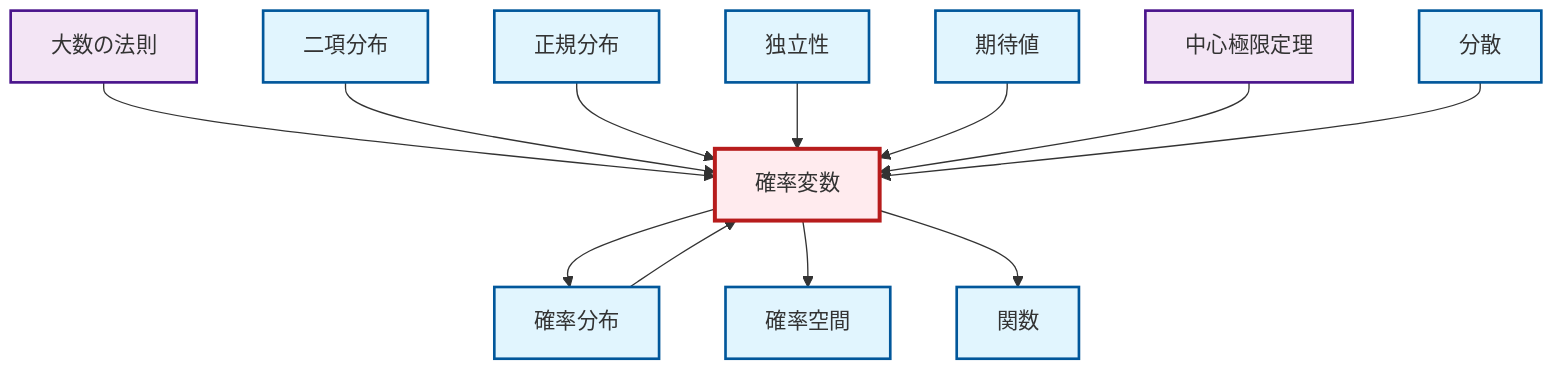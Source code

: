 graph TD
    classDef definition fill:#e1f5fe,stroke:#01579b,stroke-width:2px
    classDef theorem fill:#f3e5f5,stroke:#4a148c,stroke-width:2px
    classDef axiom fill:#fff3e0,stroke:#e65100,stroke-width:2px
    classDef example fill:#e8f5e9,stroke:#1b5e20,stroke-width:2px
    classDef current fill:#ffebee,stroke:#b71c1c,stroke-width:3px
    def-expectation["期待値"]:::definition
    def-probability-space["確率空間"]:::definition
    def-independence["独立性"]:::definition
    def-random-variable["確率変数"]:::definition
    def-normal-distribution["正規分布"]:::definition
    thm-central-limit["中心極限定理"]:::theorem
    thm-law-of-large-numbers["大数の法則"]:::theorem
    def-variance["分散"]:::definition
    def-function["関数"]:::definition
    def-binomial-distribution["二項分布"]:::definition
    def-probability-distribution["確率分布"]:::definition
    def-random-variable --> def-probability-distribution
    def-random-variable --> def-probability-space
    thm-law-of-large-numbers --> def-random-variable
    def-binomial-distribution --> def-random-variable
    def-normal-distribution --> def-random-variable
    def-independence --> def-random-variable
    def-expectation --> def-random-variable
    thm-central-limit --> def-random-variable
    def-probability-distribution --> def-random-variable
    def-random-variable --> def-function
    def-variance --> def-random-variable
    class def-random-variable current